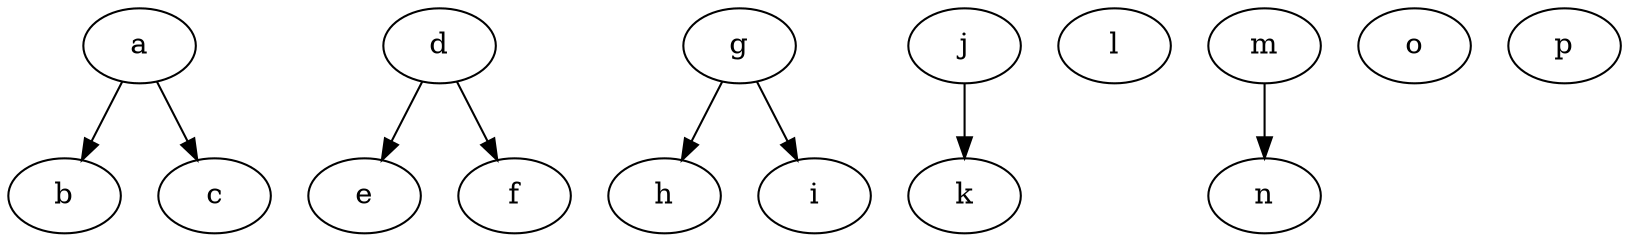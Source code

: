 digraph "Nodes_15_Random"{
	a	 [Weight=50];
	b	 [Weight=70];
	c	 [Weight=20];
	d	 [Weight=5];
	e	 [Weight=12];
	f	 [Weight=45];
	g	 [Weight=5];
	h	 [Weight=23];
	i	 [Weight=2];
	j	 [Weight=19];
	k	 [Weight=10];
	l	 [Weight=23];
	m	 [Weight=12];
	n	 [Weight=42];
	o	 [Weight=13];
	p	 [Weight=13];
	a -> b	 [Weight=7];
	a -> c	 [Weight=12];
	d -> e	 [Weight=15];
	d -> f	 [Weight=10];
	g -> h	 [Weight=7];
	g -> i	 [Weight=5];
	j -> k	 [Weight=13];
	m -> n	 [Weight=20];
}
